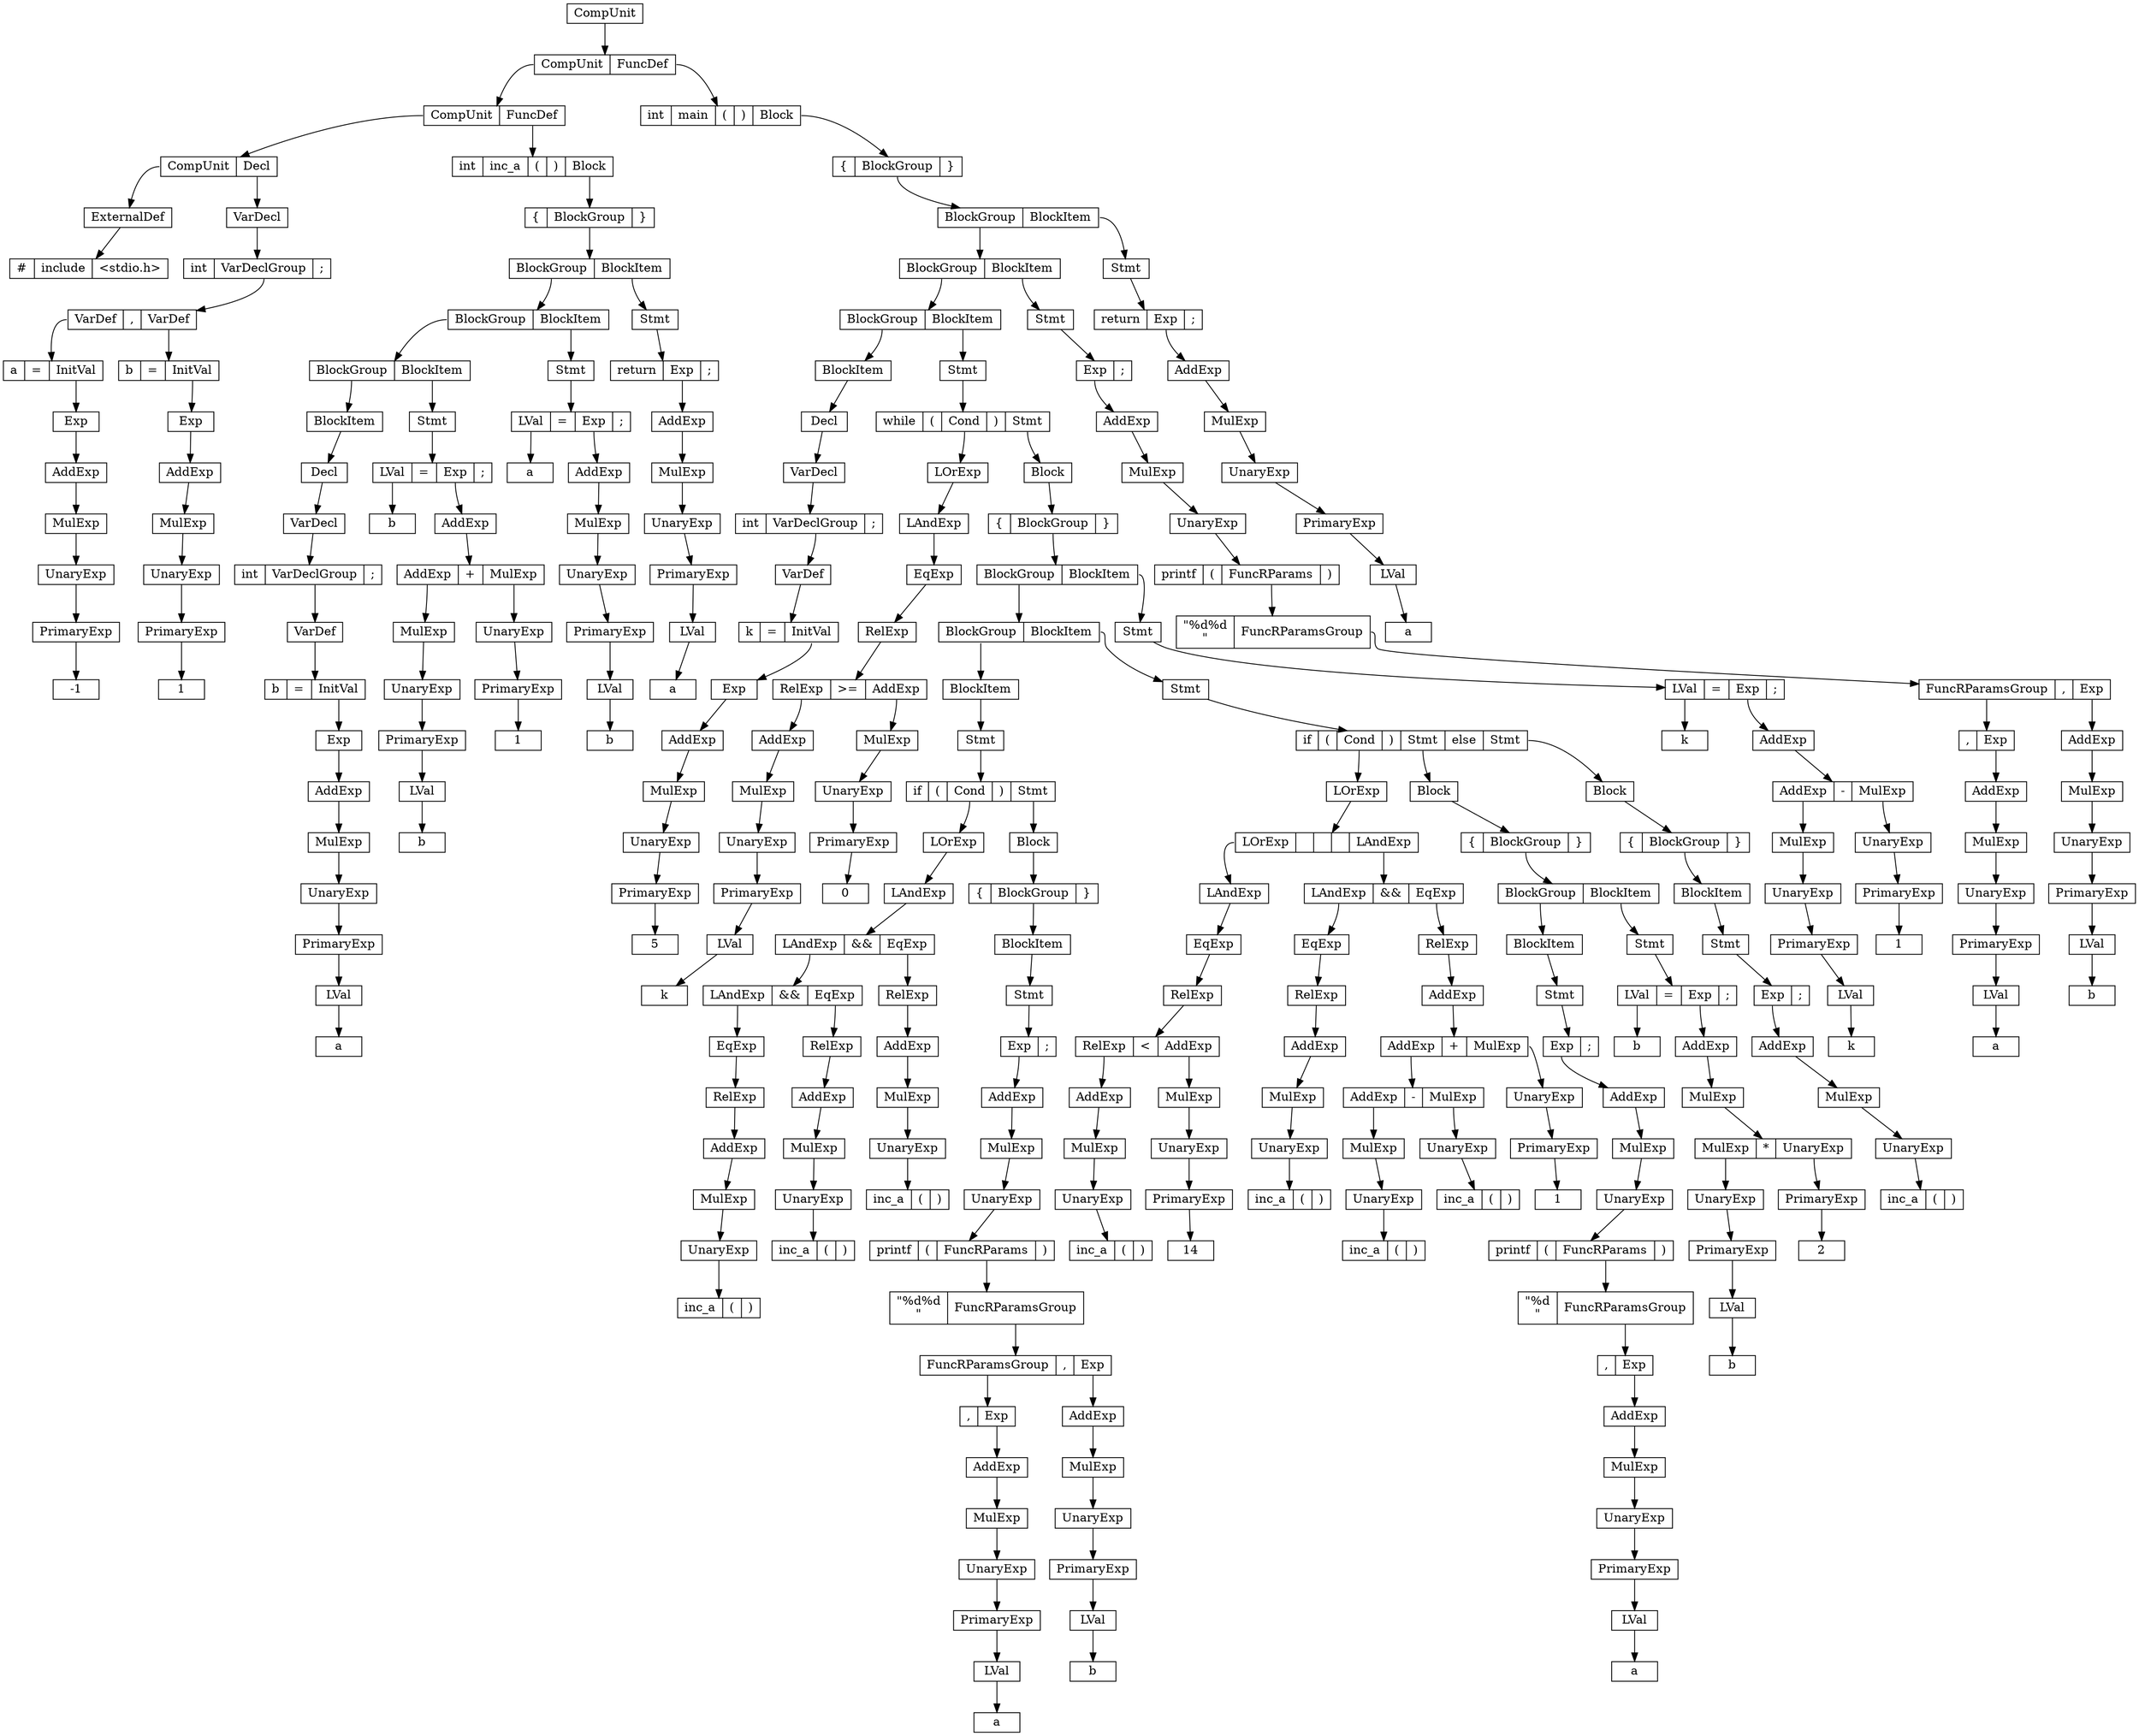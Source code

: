 digraph " "{node [shape = record,height=.1]node0[label="<f0> CompUnit"]node1[label = "<f0> CompUnit|<f1> FuncDef"];
"node0":f0->"node1";
node2[label = "<f0> int|<f1> main|<f2> \(|<f3> \)|<f4> Block"];
"node1":f1->"node2";
node3[label = "<f0> \{|<f1> BlockGroup|<f2> \}"];
"node2":f4->"node3";
node5[label = "<f0> BlockGroup|<f1> BlockItem"];
"node3":f1->"node5";
node6[label = "<f0> Stmt"];
"node5":f1->"node6";
node7[label = "<f0> return|<f1> Exp|<f2> \;"];
"node6":f0->"node7";
node9[label = "<f0> AddExp"];
"node7":f1->"node9";
node10[label = "<f0> MulExp"];
"node9":f0->"node10";
node11[label = "<f0> UnaryExp"];
"node10":f0->"node11";
node12[label = "<f0> PrimaryExp"];
"node11":f0->"node12";
node13[label = "<f0> LVal"];
"node12":f0->"node13";
node14[label = "<f0> a"];
"node13":f0->"node14";
node17[label = "<f0> BlockGroup|<f1> BlockItem"];
"node5":f0->"node17";
node18[label = "<f0> Stmt"];
"node17":f1->"node18";
node19[label = "<f0> Exp|<f1> \;"];
"node18":f0->"node19";
node21[label = "<f0> AddExp"];
"node19":f0->"node21";
node22[label = "<f0> MulExp"];
"node21":f0->"node22";
node23[label = "<f0> UnaryExp"];
"node22":f0->"node23";
node24[label = "<f0> printf|<f1> \(|<f2> FuncRParams|<f3> \)"];
"node23":f0->"node24";
node26[label = "<f0> \"%d%d\n\"|<f1> FuncRParamsGroup"];
"node24":f2->"node26";
node27[label = "<f0> FuncRParamsGroup|<f1> \,|<f2> Exp"];
"node26":f1->"node27";
node28[label = "<f0> AddExp"];
"node27":f2->"node28";
node29[label = "<f0> MulExp"];
"node28":f0->"node29";
node30[label = "<f0> UnaryExp"];
"node29":f0->"node30";
node31[label = "<f0> PrimaryExp"];
"node30":f0->"node31";
node32[label = "<f0> LVal"];
"node31":f0->"node32";
node33[label = "<f0> b"];
"node32":f0->"node33";
node36[label = "<f0> \,|<f1> Exp"];
"node27":f0->"node36";
node37[label = "<f0> AddExp"];
"node36":f1->"node37";
node38[label = "<f0> MulExp"];
"node37":f0->"node38";
node39[label = "<f0> UnaryExp"];
"node38":f0->"node39";
node40[label = "<f0> PrimaryExp"];
"node39":f0->"node40";
node41[label = "<f0> LVal"];
"node40":f0->"node41";
node42[label = "<f0> a"];
"node41":f0->"node42";
node48[label = "<f0> BlockGroup|<f1> BlockItem"];
"node17":f0->"node48";
node49[label = "<f0> Stmt"];
"node48":f1->"node49";
node50[label = "<f0> while|<f1> \(|<f2> Cond|<f3> \)|<f4> Stmt"];
"node49":f0->"node50";
node51[label = "<f0> Block"];
"node50":f4->"node51";
node52[label = "<f0> \{|<f1> BlockGroup|<f2> \}"];
"node51":f0->"node52";
node54[label = "<f0> BlockGroup|<f1> BlockItem"];
"node52":f1->"node54";
node55[label = "<f0> Stmt"];
"node54":f1->"node55";
node56[label = "<f0> LVal|<f1> \=|<f2> Exp|<f3> \;"];
"node55":f0->"node56";
node58[label = "<f0> AddExp"];
"node56":f2->"node58";
node59[label = "<f0> AddExp|<f1> -|<f2> MulExp"];
"node58":f0->"node59";
node60[label = "<f0> UnaryExp"];
"node59":f2->"node60";
node61[label = "<f0> PrimaryExp"];
"node60":f0->"node61";
node62[label = "<f0> 1"];
"node61":f0->"node62";
node65[label = "<f0> MulExp"];
"node59":f0->"node65";
node66[label = "<f0> UnaryExp"];
"node65":f0->"node66";
node67[label = "<f0> PrimaryExp"];
"node66":f0->"node67";
node68[label = "<f0> LVal"];
"node67":f0->"node68";
node69[label = "<f0> k"];
"node68":f0->"node69";
node72[label = "<f0> k"];
"node56":f0->"node72";
node74[label = "<f0> BlockGroup|<f1> BlockItem"];
"node54":f0->"node74";
node75[label = "<f0> Stmt"];
"node74":f1->"node75";
node76[label = "<f0> if|<f1> \(|<f2> Cond|<f3> \)|<f4> Stmt|<f5> else|<f6> Stmt"];
"node75":f0->"node76";
node77[label = "<f0> Block"];
"node76":f6->"node77";
node78[label = "<f0> \{|<f1> BlockGroup|<f2> \}"];
"node77":f0->"node78";
node80[label = "<f0> BlockItem"];
"node78":f1->"node80";
node81[label = "<f0> Stmt"];
"node80":f0->"node81";
node82[label = "<f0> Exp|<f1> \;"];
"node81":f0->"node82";
node84[label = "<f0> AddExp"];
"node82":f0->"node84";
node85[label = "<f0> MulExp"];
"node84":f0->"node85";
node86[label = "<f0> UnaryExp"];
"node85":f0->"node86";
node87[label = "<f0> inc_a|<f1> \(|<f2> \)"];
"node86":f0->"node87";
node93[label = "<f0> Block"];
"node76":f4->"node93";
node94[label = "<f0> \{|<f1> BlockGroup|<f2> \}"];
"node93":f0->"node94";
node96[label = "<f0> BlockGroup|<f1> BlockItem"];
"node94":f1->"node96";
node97[label = "<f0> Stmt"];
"node96":f1->"node97";
node98[label = "<f0> LVal|<f1> \=|<f2> Exp|<f3> \;"];
"node97":f0->"node98";
node100[label = "<f0> AddExp"];
"node98":f2->"node100";
node101[label = "<f0> MulExp"];
"node100":f0->"node101";
node102[label = "<f0> MulExp|<f1> *|<f2> UnaryExp"];
"node101":f0->"node102";
node103[label = "<f0> PrimaryExp"];
"node102":f2->"node103";
node104[label = "<f0> 2"];
"node103":f0->"node104";
node107[label = "<f0> UnaryExp"];
"node102":f0->"node107";
node108[label = "<f0> PrimaryExp"];
"node107":f0->"node108";
node109[label = "<f0> LVal"];
"node108":f0->"node109";
node110[label = "<f0> b"];
"node109":f0->"node110";
node113[label = "<f0> b"];
"node98":f0->"node113";
node115[label = "<f0> BlockItem"];
"node96":f0->"node115";
node116[label = "<f0> Stmt"];
"node115":f0->"node116";
node117[label = "<f0> Exp|<f1> \;"];
"node116":f0->"node117";
node119[label = "<f0> AddExp"];
"node117":f0->"node119";
node120[label = "<f0> MulExp"];
"node119":f0->"node120";
node121[label = "<f0> UnaryExp"];
"node120":f0->"node121";
node122[label = "<f0> printf|<f1> \(|<f2> FuncRParams|<f3> \)"];
"node121":f0->"node122";
node124[label = "<f0> \"%d\n\"|<f1> FuncRParamsGroup"];
"node122":f2->"node124";
node125[label = "<f0> \,|<f1> Exp"];
"node124":f1->"node125";
node126[label = "<f0> AddExp"];
"node125":f1->"node126";
node127[label = "<f0> MulExp"];
"node126":f0->"node127";
node128[label = "<f0> UnaryExp"];
"node127":f0->"node128";
node129[label = "<f0> PrimaryExp"];
"node128":f0->"node129";
node130[label = "<f0> LVal"];
"node129":f0->"node130";
node131[label = "<f0> a"];
"node130":f0->"node131";
node139[label = "<f0> LOrExp"];
"node76":f2->"node139";
node140[label = "<f0> LOrExp|<f1> |||<f2> LAndExp"];
"node139":f0->"node140";
node141[label = "<f0> LAndExp|<f1> &&|<f2> EqExp"];
"node140":f2->"node141";
node142[label = "<f0> RelExp"];
"node141":f2->"node142";
node143[label = "<f0> AddExp"];
"node142":f0->"node143";
node144[label = "<f0> AddExp|<f1> +|<f2> MulExp"];
"node143":f0->"node144";
node145[label = "<f0> UnaryExp"];
"node144":f2->"node145";
node146[label = "<f0> PrimaryExp"];
"node145":f0->"node146";
node147[label = "<f0> 1"];
"node146":f0->"node147";
node150[label = "<f0> AddExp|<f1> -|<f2> MulExp"];
"node144":f0->"node150";
node151[label = "<f0> UnaryExp"];
"node150":f2->"node151";
node152[label = "<f0> inc_a|<f1> \(|<f2> \)"];
"node151":f0->"node152";
node157[label = "<f0> MulExp"];
"node150":f0->"node157";
node158[label = "<f0> UnaryExp"];
"node157":f0->"node158";
node159[label = "<f0> inc_a|<f1> \(|<f2> \)"];
"node158":f0->"node159";
node164[label = "<f0> EqExp"];
"node141":f0->"node164";
node165[label = "<f0> RelExp"];
"node164":f0->"node165";
node166[label = "<f0> AddExp"];
"node165":f0->"node166";
node167[label = "<f0> MulExp"];
"node166":f0->"node167";
node168[label = "<f0> UnaryExp"];
"node167":f0->"node168";
node169[label = "<f0> inc_a|<f1> \(|<f2> \)"];
"node168":f0->"node169";
node174[label = "<f0> LAndExp"];
"node140":f0->"node174";
node175[label = "<f0> EqExp"];
"node174":f0->"node175";
node176[label = "<f0> RelExp"];
"node175":f0->"node176";
node177[label = "<f0> RelExp|<f1> \<|<f2> AddExp"];
"node176":f0->"node177";
node178[label = "<f0> MulExp"];
"node177":f2->"node178";
node179[label = "<f0> UnaryExp"];
"node178":f0->"node179";
node180[label = "<f0> PrimaryExp"];
"node179":f0->"node180";
node181[label = "<f0> 14"];
"node180":f0->"node181";
node184[label = "<f0> AddExp"];
"node177":f0->"node184";
node185[label = "<f0> MulExp"];
"node184":f0->"node185";
node186[label = "<f0> UnaryExp"];
"node185":f0->"node186";
node187[label = "<f0> inc_a|<f1> \(|<f2> \)"];
"node186":f0->"node187";
node193[label = "<f0> BlockItem"];
"node74":f0->"node193";
node194[label = "<f0> Stmt"];
"node193":f0->"node194";
node195[label = "<f0> if|<f1> \(|<f2> Cond|<f3> \)|<f4> Stmt"];
"node194":f0->"node195";
node196[label = "<f0> Block"];
"node195":f4->"node196";
node197[label = "<f0> \{|<f1> BlockGroup|<f2> \}"];
"node196":f0->"node197";
node199[label = "<f0> BlockItem"];
"node197":f1->"node199";
node200[label = "<f0> Stmt"];
"node199":f0->"node200";
node201[label = "<f0> Exp|<f1> \;"];
"node200":f0->"node201";
node203[label = "<f0> AddExp"];
"node201":f0->"node203";
node204[label = "<f0> MulExp"];
"node203":f0->"node204";
node205[label = "<f0> UnaryExp"];
"node204":f0->"node205";
node206[label = "<f0> printf|<f1> \(|<f2> FuncRParams|<f3> \)"];
"node205":f0->"node206";
node208[label = "<f0> \"%d%d\n\"|<f1> FuncRParamsGroup"];
"node206":f2->"node208";
node209[label = "<f0> FuncRParamsGroup|<f1> \,|<f2> Exp"];
"node208":f1->"node209";
node210[label = "<f0> AddExp"];
"node209":f2->"node210";
node211[label = "<f0> MulExp"];
"node210":f0->"node211";
node212[label = "<f0> UnaryExp"];
"node211":f0->"node212";
node213[label = "<f0> PrimaryExp"];
"node212":f0->"node213";
node214[label = "<f0> LVal"];
"node213":f0->"node214";
node215[label = "<f0> b"];
"node214":f0->"node215";
node218[label = "<f0> \,|<f1> Exp"];
"node209":f0->"node218";
node219[label = "<f0> AddExp"];
"node218":f1->"node219";
node220[label = "<f0> MulExp"];
"node219":f0->"node220";
node221[label = "<f0> UnaryExp"];
"node220":f0->"node221";
node222[label = "<f0> PrimaryExp"];
"node221":f0->"node222";
node223[label = "<f0> LVal"];
"node222":f0->"node223";
node224[label = "<f0> a"];
"node223":f0->"node224";
node232[label = "<f0> LOrExp"];
"node195":f2->"node232";
node233[label = "<f0> LAndExp"];
"node232":f0->"node233";
node234[label = "<f0> LAndExp|<f1> &&|<f2> EqExp"];
"node233":f0->"node234";
node235[label = "<f0> RelExp"];
"node234":f2->"node235";
node236[label = "<f0> AddExp"];
"node235":f0->"node236";
node237[label = "<f0> MulExp"];
"node236":f0->"node237";
node238[label = "<f0> UnaryExp"];
"node237":f0->"node238";
node239[label = "<f0> inc_a|<f1> \(|<f2> \)"];
"node238":f0->"node239";
node244[label = "<f0> LAndExp|<f1> &&|<f2> EqExp"];
"node234":f0->"node244";
node245[label = "<f0> RelExp"];
"node244":f2->"node245";
node246[label = "<f0> AddExp"];
"node245":f0->"node246";
node247[label = "<f0> MulExp"];
"node246":f0->"node247";
node248[label = "<f0> UnaryExp"];
"node247":f0->"node248";
node249[label = "<f0> inc_a|<f1> \(|<f2> \)"];
"node248":f0->"node249";
node254[label = "<f0> EqExp"];
"node244":f0->"node254";
node255[label = "<f0> RelExp"];
"node254":f0->"node255";
node256[label = "<f0> AddExp"];
"node255":f0->"node256";
node257[label = "<f0> MulExp"];
"node256":f0->"node257";
node258[label = "<f0> UnaryExp"];
"node257":f0->"node258";
node259[label = "<f0> inc_a|<f1> \(|<f2> \)"];
"node258":f0->"node259";
node267[label = "<f0> LOrExp"];
"node50":f2->"node267";
node268[label = "<f0> LAndExp"];
"node267":f0->"node268";
node269[label = "<f0> EqExp"];
"node268":f0->"node269";
node270[label = "<f0> RelExp"];
"node269":f0->"node270";
node271[label = "<f0> RelExp|<f1> \>=|<f2> AddExp"];
"node270":f0->"node271";
node272[label = "<f0> MulExp"];
"node271":f2->"node272";
node273[label = "<f0> UnaryExp"];
"node272":f0->"node273";
node274[label = "<f0> PrimaryExp"];
"node273":f0->"node274";
node275[label = "<f0> 0"];
"node274":f0->"node275";
node278[label = "<f0> AddExp"];
"node271":f0->"node278";
node279[label = "<f0> MulExp"];
"node278":f0->"node279";
node280[label = "<f0> UnaryExp"];
"node279":f0->"node280";
node281[label = "<f0> PrimaryExp"];
"node280":f0->"node281";
node282[label = "<f0> LVal"];
"node281":f0->"node282";
node283[label = "<f0> k"];
"node282":f0->"node283";
node287[label = "<f0> BlockItem"];
"node48":f0->"node287";
node288[label = "<f0> Decl"];
"node287":f0->"node288";
node289[label = "<f0> VarDecl"];
"node288":f0->"node289";
node290[label = "<f0> int|<f1> VarDeclGroup|<f2> \;"];
"node289":f0->"node290";
node292[label = "<f0> VarDef"];
"node290":f1->"node292";
node293[label = "<f0> k|<f1> \=|<f2> InitVal"];
"node292":f0->"node293";
node294[label = "<f0> Exp"];
"node293":f2->"node294";
node295[label = "<f0> AddExp"];
"node294":f0->"node295";
node296[label = "<f0> MulExp"];
"node295":f0->"node296";
node297[label = "<f0> UnaryExp"];
"node296":f0->"node297";
node298[label = "<f0> PrimaryExp"];
"node297":f0->"node298";
node299[label = "<f0> 5"];
"node298":f0->"node299";
node309[label = "<f0> CompUnit|<f1> FuncDef"];
"node1":f0->"node309";
node310[label = "<f0> int|<f1> inc_a|<f2> \(|<f3> \)|<f4> Block"];
"node309":f1->"node310";
node311[label = "<f0> \{|<f1> BlockGroup|<f2> \}"];
"node310":f4->"node311";
node313[label = "<f0> BlockGroup|<f1> BlockItem"];
"node311":f1->"node313";
node314[label = "<f0> Stmt"];
"node313":f1->"node314";
node315[label = "<f0> return|<f1> Exp|<f2> \;"];
"node314":f0->"node315";
node317[label = "<f0> AddExp"];
"node315":f1->"node317";
node318[label = "<f0> MulExp"];
"node317":f0->"node318";
node319[label = "<f0> UnaryExp"];
"node318":f0->"node319";
node320[label = "<f0> PrimaryExp"];
"node319":f0->"node320";
node321[label = "<f0> LVal"];
"node320":f0->"node321";
node322[label = "<f0> a"];
"node321":f0->"node322";
node325[label = "<f0> BlockGroup|<f1> BlockItem"];
"node313":f0->"node325";
node326[label = "<f0> Stmt"];
"node325":f1->"node326";
node327[label = "<f0> LVal|<f1> \=|<f2> Exp|<f3> \;"];
"node326":f0->"node327";
node329[label = "<f0> AddExp"];
"node327":f2->"node329";
node330[label = "<f0> MulExp"];
"node329":f0->"node330";
node331[label = "<f0> UnaryExp"];
"node330":f0->"node331";
node332[label = "<f0> PrimaryExp"];
"node331":f0->"node332";
node333[label = "<f0> LVal"];
"node332":f0->"node333";
node334[label = "<f0> b"];
"node333":f0->"node334";
node337[label = "<f0> a"];
"node327":f0->"node337";
node339[label = "<f0> BlockGroup|<f1> BlockItem"];
"node325":f0->"node339";
node340[label = "<f0> Stmt"];
"node339":f1->"node340";
node341[label = "<f0> LVal|<f1> \=|<f2> Exp|<f3> \;"];
"node340":f0->"node341";
node343[label = "<f0> AddExp"];
"node341":f2->"node343";
node344[label = "<f0> AddExp|<f1> +|<f2> MulExp"];
"node343":f0->"node344";
node345[label = "<f0> UnaryExp"];
"node344":f2->"node345";
node346[label = "<f0> PrimaryExp"];
"node345":f0->"node346";
node347[label = "<f0> 1"];
"node346":f0->"node347";
node350[label = "<f0> MulExp"];
"node344":f0->"node350";
node351[label = "<f0> UnaryExp"];
"node350":f0->"node351";
node352[label = "<f0> PrimaryExp"];
"node351":f0->"node352";
node353[label = "<f0> LVal"];
"node352":f0->"node353";
node354[label = "<f0> b"];
"node353":f0->"node354";
node357[label = "<f0> b"];
"node341":f0->"node357";
node359[label = "<f0> BlockItem"];
"node339":f0->"node359";
node360[label = "<f0> Decl"];
"node359":f0->"node360";
node361[label = "<f0> VarDecl"];
"node360":f0->"node361";
node362[label = "<f0> int|<f1> VarDeclGroup|<f2> \;"];
"node361":f0->"node362";
node364[label = "<f0> VarDef"];
"node362":f1->"node364";
node365[label = "<f0> b|<f1> \=|<f2> InitVal"];
"node364":f0->"node365";
node366[label = "<f0> Exp"];
"node365":f2->"node366";
node367[label = "<f0> AddExp"];
"node366":f0->"node367";
node368[label = "<f0> MulExp"];
"node367":f0->"node368";
node369[label = "<f0> UnaryExp"];
"node368":f0->"node369";
node370[label = "<f0> PrimaryExp"];
"node369":f0->"node370";
node371[label = "<f0> LVal"];
"node370":f0->"node371";
node372[label = "<f0> a"];
"node371":f0->"node372";
node382[label = "<f0> CompUnit|<f1> Decl"];
"node309":f0->"node382";
node383[label = "<f0> VarDecl"];
"node382":f1->"node383";
node384[label = "<f0> int|<f1> VarDeclGroup|<f2> \;"];
"node383":f0->"node384";
node386[label = "<f0> VarDef|<f1> \,|<f2> VarDef"];
"node384":f1->"node386";
node387[label = "<f0> b|<f1> \=|<f2> InitVal"];
"node386":f2->"node387";
node388[label = "<f0> Exp"];
"node387":f2->"node388";
node389[label = "<f0> AddExp"];
"node388":f0->"node389";
node390[label = "<f0> MulExp"];
"node389":f0->"node390";
node391[label = "<f0> UnaryExp"];
"node390":f0->"node391";
node392[label = "<f0> PrimaryExp"];
"node391":f0->"node392";
node393[label = "<f0> 1"];
"node392":f0->"node393";
node398[label = "<f0> a|<f1> \=|<f2> InitVal"];
"node386":f0->"node398";
node399[label = "<f0> Exp"];
"node398":f2->"node399";
node400[label = "<f0> AddExp"];
"node399":f0->"node400";
node401[label = "<f0> MulExp"];
"node400":f0->"node401";
node402[label = "<f0> UnaryExp"];
"node401":f0->"node402";
node403[label = "<f0> PrimaryExp"];
"node402":f0->"node403";
node404[label = "<f0> -1"];
"node403":f0->"node404";
node409[label = "<f0> ExternalDef"];
"node382":f0->"node409";
node410[label = "<f0> #|<f1> include|<f2> \<stdio.h\>"];
"node409":f0->"node410";
}